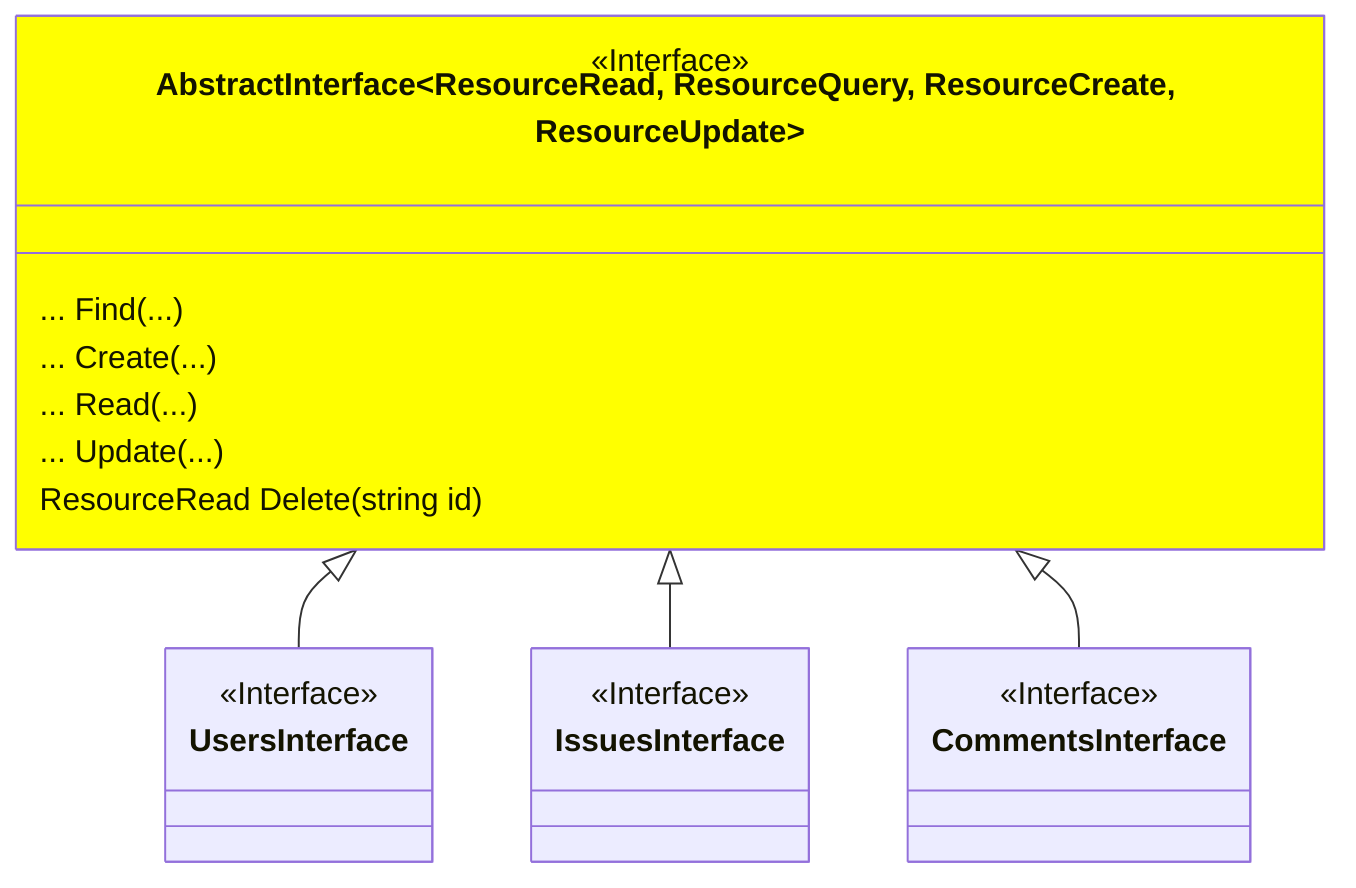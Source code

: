 classDiagram

    class AbstractInterface~ResourceRead, ResourceQuery, ResourceCreate, ResourceUpdate~ {
        <<Interface>>
        ... Find(...)
        ... Create(...)
        ... Read(...)
        ... Update(...)
        ResourceRead Delete(string id)
    }

    class UsersInterface {
        <<Interface>>
    }

    class IssuesInterface {
        <<Interface>>
    }

    class CommentsInterface {
        <<Interface>>
    }

    AbstractInterface <|-- UsersInterface
    AbstractInterface <|-- IssuesInterface
    AbstractInterface <|-- CommentsInterface

    style AbstractInterface fill:yellow